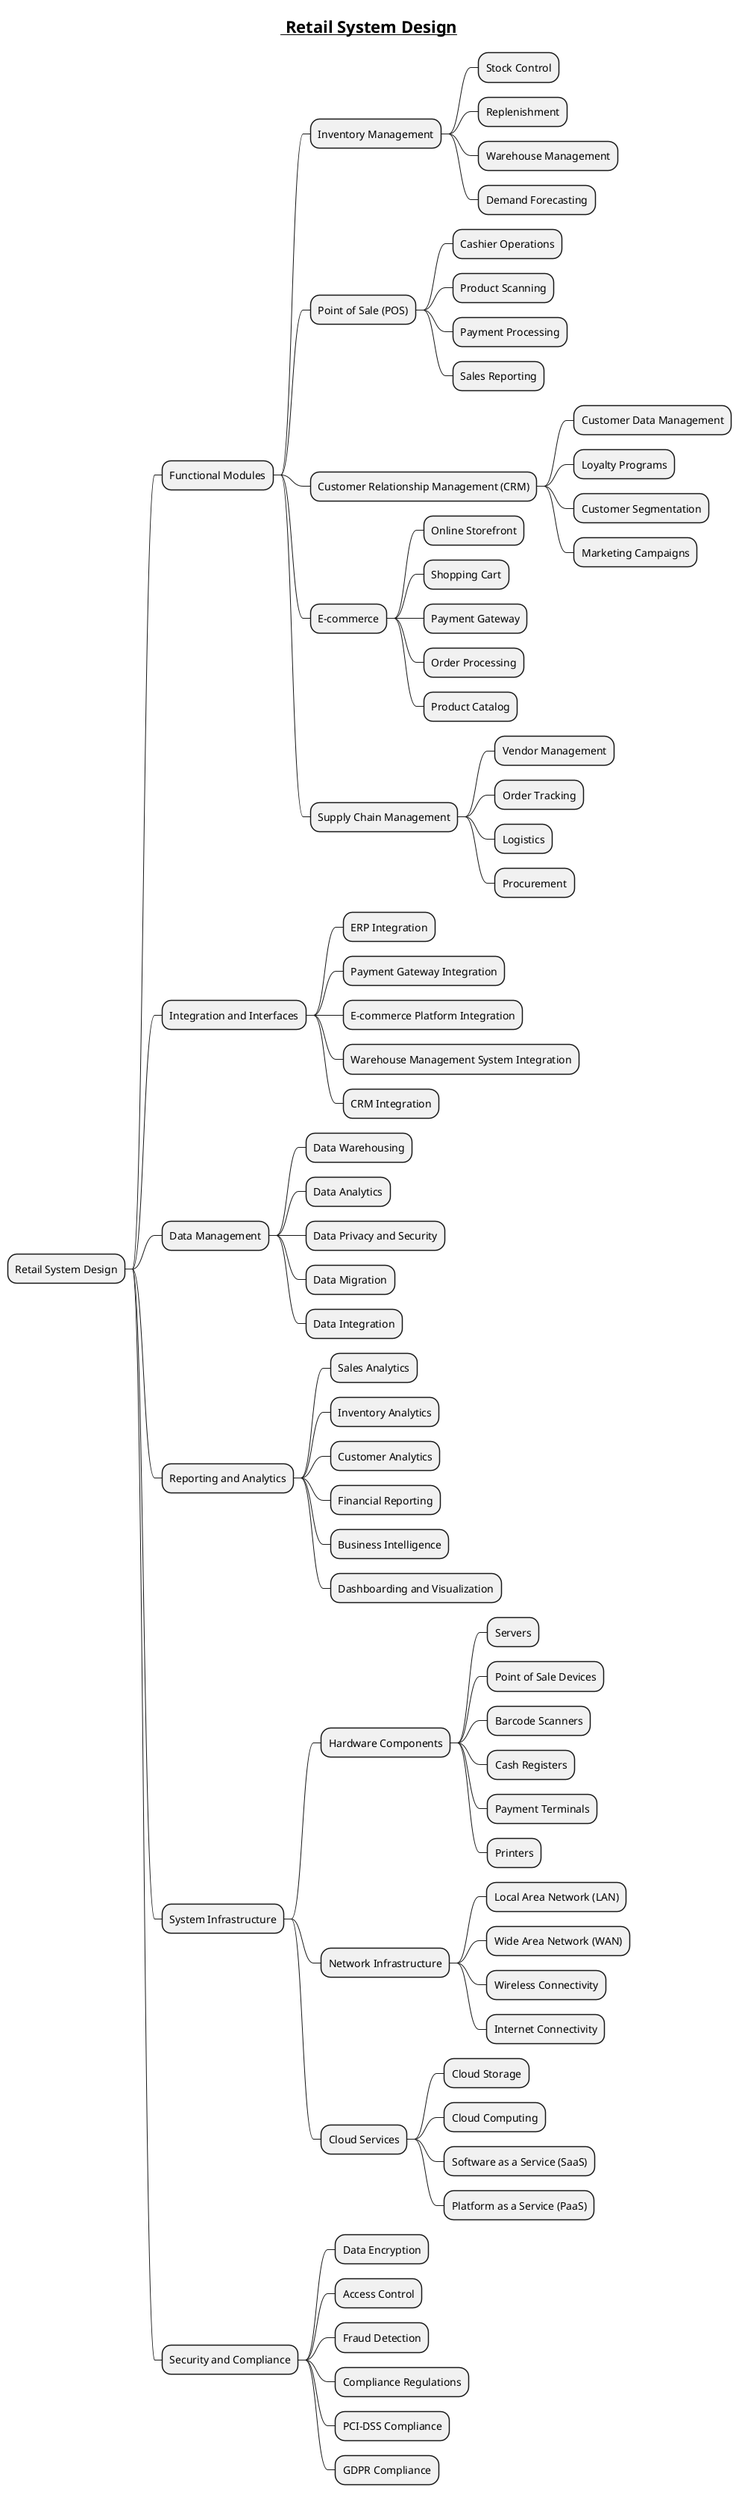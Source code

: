 @startmindmap
title =__ Retail System Design__
* Retail System Design
** Functional Modules
*** Inventory Management
**** Stock Control
**** Replenishment
**** Warehouse Management
**** Demand Forecasting
*** Point of Sale (POS)
**** Cashier Operations
**** Product Scanning
**** Payment Processing
**** Sales Reporting
*** Customer Relationship Management (CRM)
**** Customer Data Management
**** Loyalty Programs
**** Customer Segmentation
**** Marketing Campaigns
*** E-commerce
**** Online Storefront
**** Shopping Cart
**** Payment Gateway
**** Order Processing
**** Product Catalog
*** Supply Chain Management
**** Vendor Management
**** Order Tracking
**** Logistics
**** Procurement
** Integration and Interfaces
*** ERP Integration
*** Payment Gateway Integration
*** E-commerce Platform Integration
*** Warehouse Management System Integration
*** CRM Integration
** Data Management
*** Data Warehousing
*** Data Analytics
*** Data Privacy and Security
*** Data Migration
*** Data Integration
** Reporting and Analytics
*** Sales Analytics
*** Inventory Analytics
*** Customer Analytics
*** Financial Reporting
*** Business Intelligence
*** Dashboarding and Visualization
** System Infrastructure
*** Hardware Components
**** Servers
**** Point of Sale Devices
**** Barcode Scanners
**** Cash Registers
**** Payment Terminals
**** Printers
*** Network Infrastructure
**** Local Area Network (LAN)
**** Wide Area Network (WAN)
**** Wireless Connectivity
**** Internet Connectivity
*** Cloud Services
**** Cloud Storage
**** Cloud Computing
**** Software as a Service (SaaS)
**** Platform as a Service (PaaS)
** Security and Compliance
*** Data Encryption
*** Access Control
*** Fraud Detection
*** Compliance Regulations
*** PCI-DSS Compliance
*** GDPR Compliance
@endmindmap
